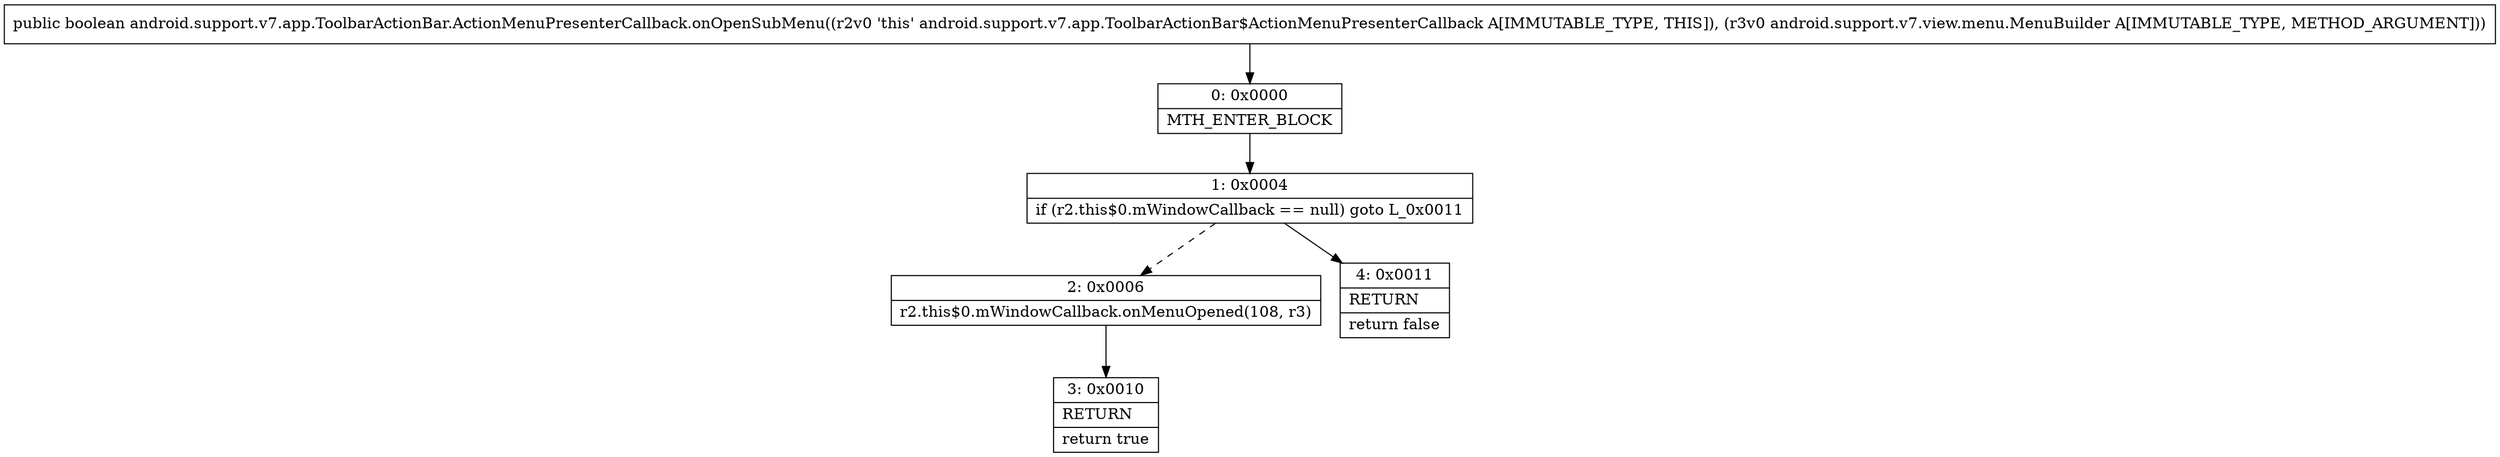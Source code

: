 digraph "CFG forandroid.support.v7.app.ToolbarActionBar.ActionMenuPresenterCallback.onOpenSubMenu(Landroid\/support\/v7\/view\/menu\/MenuBuilder;)Z" {
Node_0 [shape=record,label="{0\:\ 0x0000|MTH_ENTER_BLOCK\l}"];
Node_1 [shape=record,label="{1\:\ 0x0004|if (r2.this$0.mWindowCallback == null) goto L_0x0011\l}"];
Node_2 [shape=record,label="{2\:\ 0x0006|r2.this$0.mWindowCallback.onMenuOpened(108, r3)\l}"];
Node_3 [shape=record,label="{3\:\ 0x0010|RETURN\l|return true\l}"];
Node_4 [shape=record,label="{4\:\ 0x0011|RETURN\l|return false\l}"];
MethodNode[shape=record,label="{public boolean android.support.v7.app.ToolbarActionBar.ActionMenuPresenterCallback.onOpenSubMenu((r2v0 'this' android.support.v7.app.ToolbarActionBar$ActionMenuPresenterCallback A[IMMUTABLE_TYPE, THIS]), (r3v0 android.support.v7.view.menu.MenuBuilder A[IMMUTABLE_TYPE, METHOD_ARGUMENT])) }"];
MethodNode -> Node_0;
Node_0 -> Node_1;
Node_1 -> Node_2[style=dashed];
Node_1 -> Node_4;
Node_2 -> Node_3;
}

